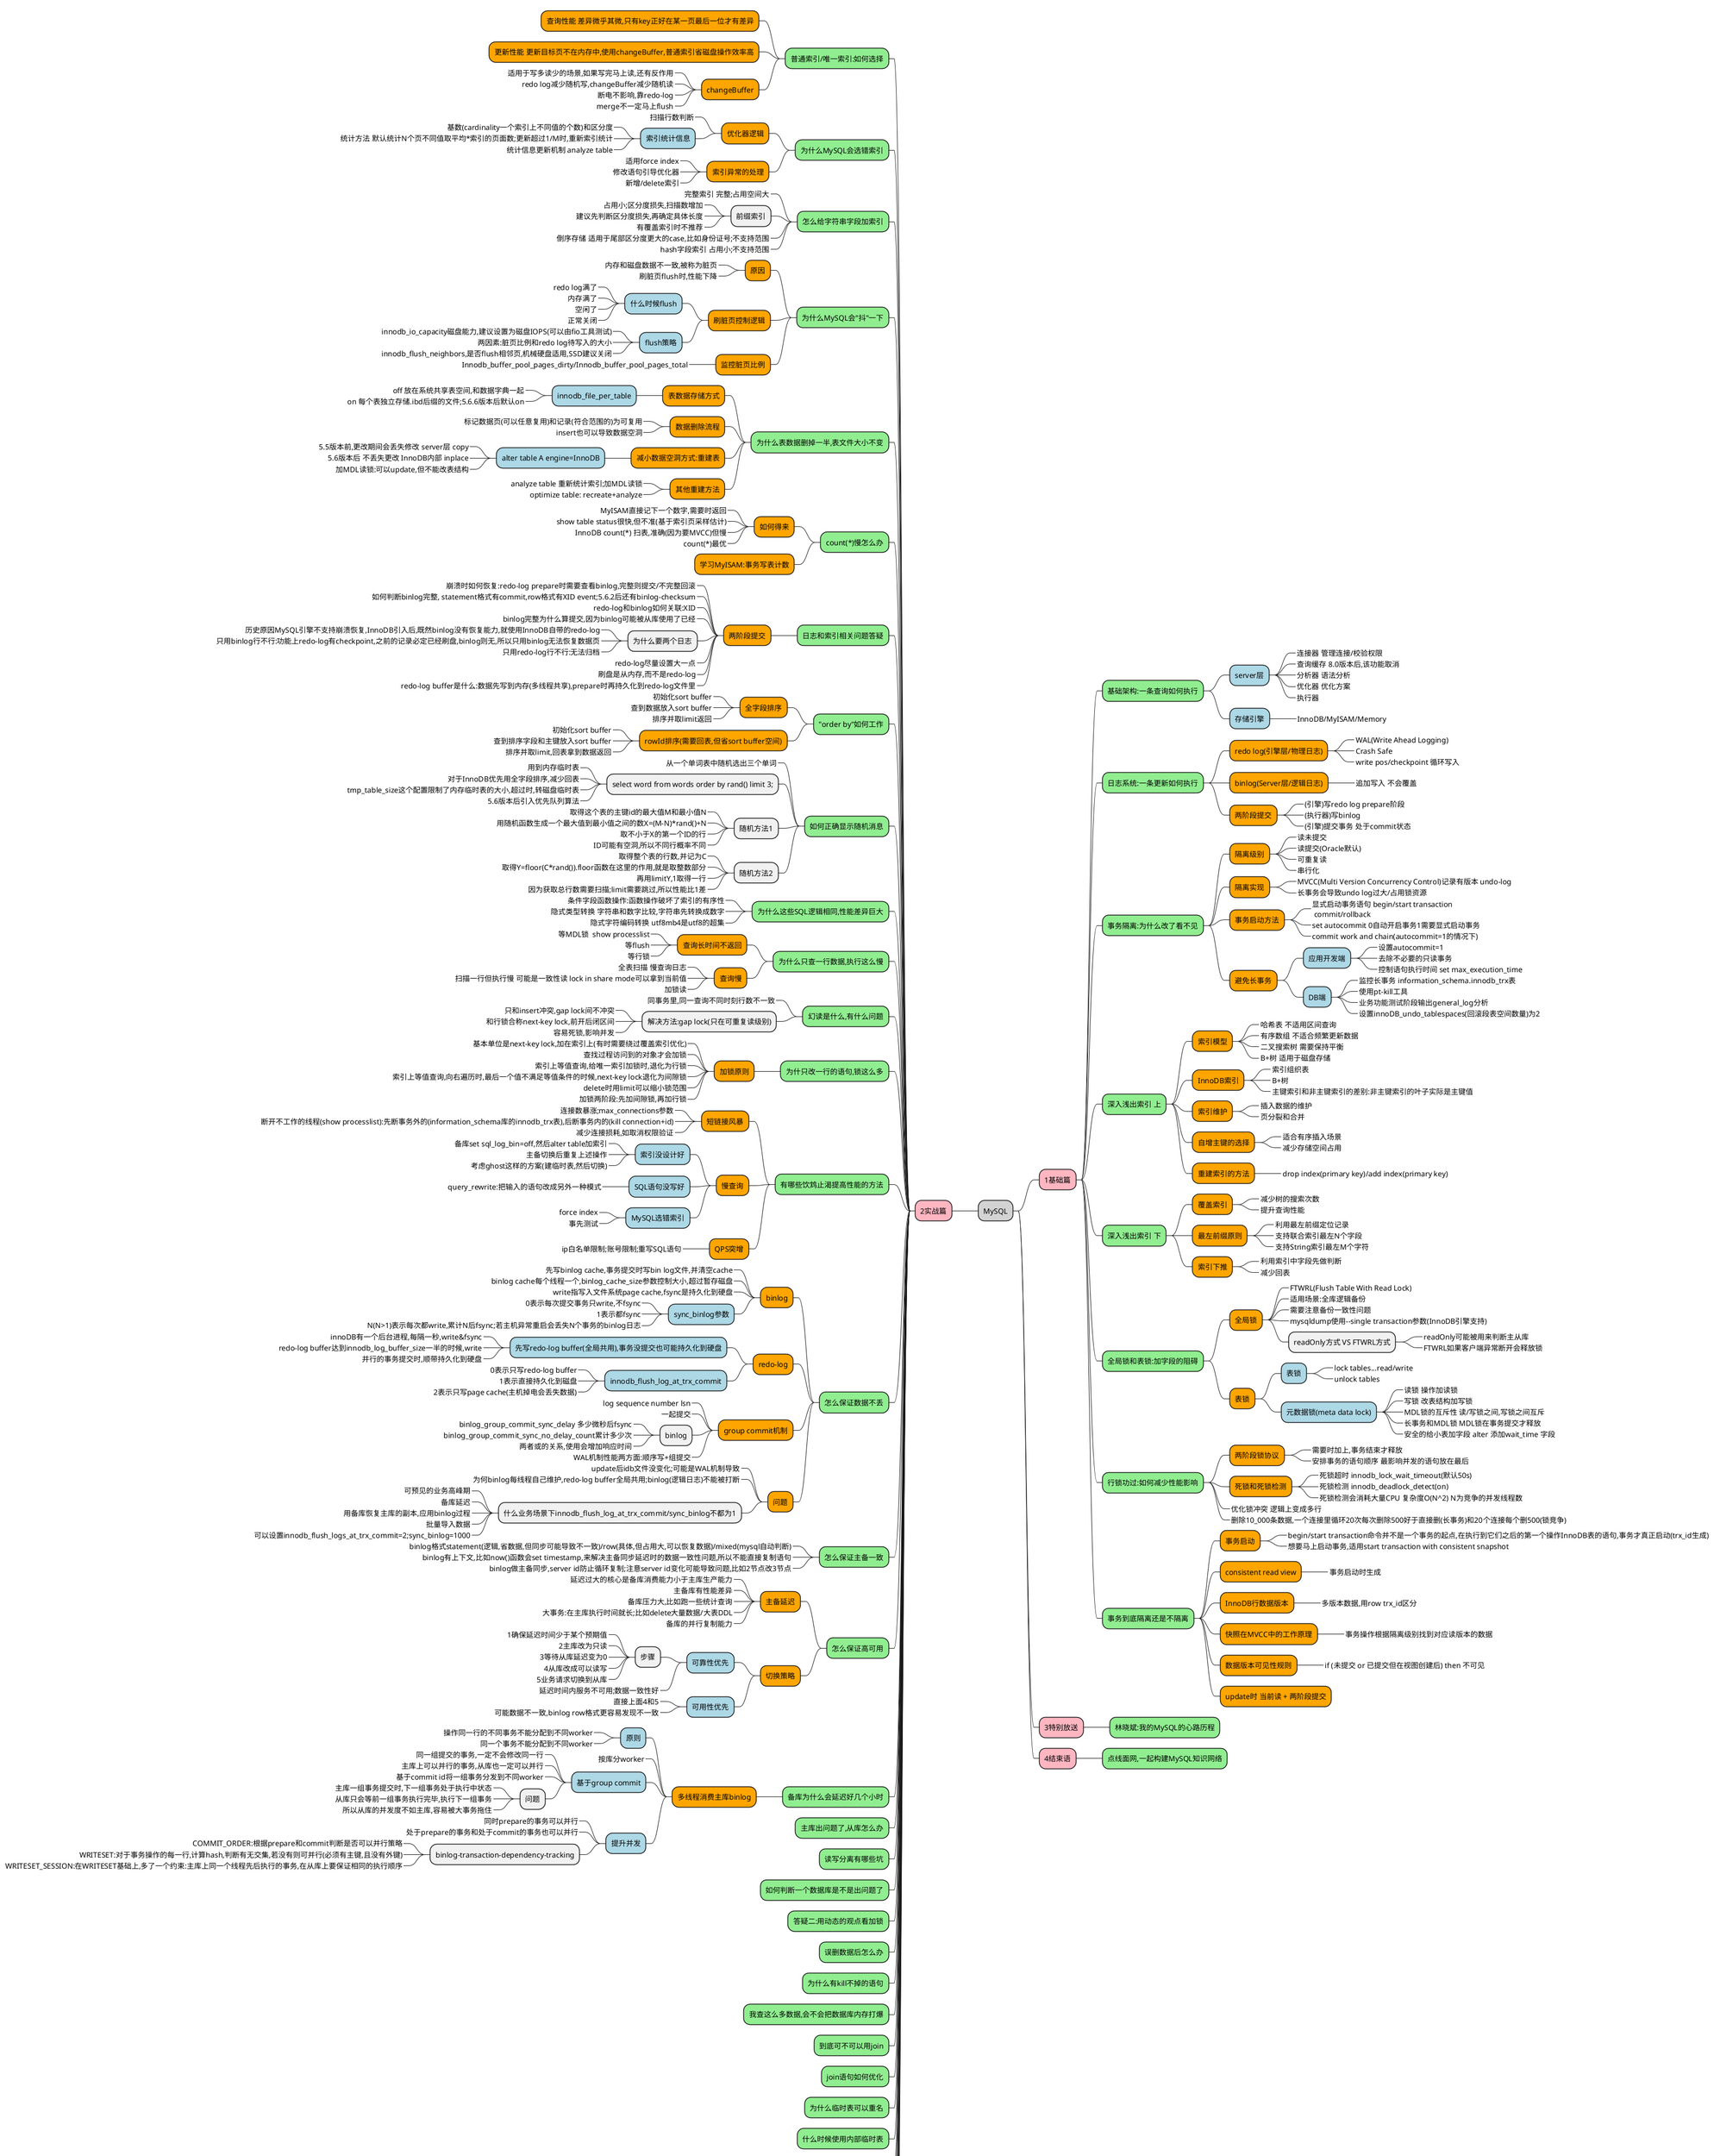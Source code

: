 @startmindmap
*[#lightgrey] MySQL
    *[#lightpink] 1基础篇
        *[#lightgreen] 基础架构:一条查询如何执行
            *[#lightblue] server层
                *_ 连接器 管理连接/校验权限
                *_ 查询缓存 8.0版本后,该功能取消
                *_ 分析器 语法分析
                *_ 优化器 优化方案
                *_ 执行器
            *[#lightblue] 存储引擎
                *_ InnoDB/MyISAM/Memory
        *[#lightgreen] 日志系统:一条更新如何执行
            *[#orange] redo log(引擎层/物理日志)
                *_ WAL(Write Ahead Logging)
                *_ Crash Safe
                *_ write pos/checkpoint 循环写入
            *[#orange] binlog(Server层/逻辑日志)
                *_ 追加写入 不会覆盖
            *[#orange] 两阶段提交
                *_ (引擎)写redo log prepare阶段
                *_ (执行器)写binlog
                *_ (引擎)提交事务 处于commit状态
        *[#lightgreen] 事务隔离:为什么改了看不见
            *[#orange] 隔离级别
                *_ 读未提交
                *_ 读提交(Oracle默认)
                *_ 可重复读
                *_ 串行化
            *[#orange] 隔离实现
                *_ MVCC(Multi Version Concurrency Control)记录有版本 undo-log
                *_ 长事务会导致undo log过大/占用锁资源
            *[#orange] 事务启动方法
                *_ 显式启动事务语句 begin/start transaction\n commit/rollback
                *_ set autocommit 0自动开启事务1需要显式启动事务
                *_ commit work and chain(autocommit=1的情况下)
            *[#orange] 避免长事务
                *[#lightblue] 应用开发端
                    *_ 设置autocommit=1
                    *_ 去除不必要的只读事务
                    *_ 控制语句执行时间 set max_execution_time
                *[#lightblue] DB端
                    *_ 监控长事务 information_schema.innodb_trx表
                    *_ 使用pt-kill工具
                    *_ 业务功能测试阶段输出general_log分析
                    *_ 设置innoDB_undo_tablespaces(回滚段表空间数量)为2
        *[#lightgreen] 深入浅出索引 上
            *[#orange] 索引模型
                *_ 哈希表 不适用区间查询
                *_ 有序数组 不适合频繁更新数据
                *_ 二叉搜索树 需要保持平衡
                *_ B+树 适用于磁盘存储
            *[#orange] InnoDB索引
                *_ 索引组织表
                *_ B+树
                *_ 主键索引和非主键索引的差别:非主键索引的叶子实际是主键值
            *[#orange] 索引维护
                *_ 插入数据的维护
                *_ 页分裂和合并
            *[#orange] 自增主键的选择
                *_ 适合有序插入场景
                *_ 减少存储空间占用
            *[#orange] 重建索引的方法
                *_ drop index(primary key)/add index(primary key)
        *[#lightgreen] 深入浅出索引 下
            *[#orange] 覆盖索引
                *_ 减少树的搜索次数
                *_ 提升查询性能
            *[#orange] 最左前缀原则
                *_ 利用最左前缀定位记录
                *_ 支持联合索引最左N个字段
                *_ 支持String索引最左M个字符
            *[#orange] 索引下推
                *_ 利用索引中字段先做判断
                *_ 减少回表
        *[#lightgreen] 全局锁和表锁:加字段的阻碍
            *[#orange] 全局锁
                *_ FTWRL(Flush Table With Read Lock)
                *_ 适用场景:全库逻辑备份
                *_ 需要注意备份一致性问题
                *_ mysqldump使用--single transaction参数(InnoDB引擎支持)
                * readOnly方式 VS FTWRL方式
                    *_ readOnly可能被用来判断主从库
                    *_ FTWRL如果客户端异常断开会释放锁
            *[#orange] 表锁
                *[#lightblue] 表锁
                    *_ lock tables...read/write
                    *_ unlock tables
                *[#lightblue] 元数据锁(meta data lock)
                    *_ 读锁 操作加读锁
                    *_ 写锁 改表结构加写锁
                    *_ MDL锁的互斥性 读/写锁之间,写锁之间互斥
                    *_ 长事务和MDL锁 MDL锁在事务提交才释放
                    *_ 安全的给小表加字段 alter 添加wait_time 字段
        *[#lightgreen] 行锁功过:如何减少性能影响
            *[#orange] 两阶段锁协议
                *_ 需要时加上,事务结束才释放
                *_ 安排事务的语句顺序 最影响并发的语句放在最后
            *[#orange] 死锁和死锁检测
                *_ 死锁超时 innodb_lock_wait_timeout(默认50s)
                *_ 死锁检测 innodb_deadlock_detect(on)
                *_ 死锁检测会消耗大量CPU 复杂度O(N^2) N为竞争的并发线程数
            *_ 优化锁冲突 逻辑上变成多行
            *_ 删除10_000条数据,一个连接里循环20次每次删除500好于直接删(长事务)和20个连接每个删500(锁竞争)
        *[#lightgreen] 事务到底隔离还是不隔离
            *[#orange] 事务启动
                *_ begin/start transaction命令并不是一个事务的起点,在执行到它们之后的第一个操作InnoDB表的语句,事务才真正启动(trx_id生成)
                *_ 想要马上启动事务,适用start transaction with consistent snapshot
            *[#orange] consistent read view
                *_ 事务启动时生成
            *[#orange] InnoDB行数据版本
                *_ 多版本数据,用row trx_id区分
            *[#orange] 快照在MVCC中的工作原理
                *_ 事务操作根据隔离级别找到对应读版本的数据
            *[#orange] 数据版本可见性规则
                *_ if (未提交 or 已提交但在视图创建后) then 不可见
            *[#orange] update时 当前读 + 两阶段提交
    *[#lightpink] 3特别放送
        *[#lightgreen] 林晓斌:我的MySQL的心路历程
    *[#lightpink] 4结束语
        *[#lightgreen] 点线面网,一起构建MySQL知识网络
left side
    *[#lightpink] 2实战篇
        *[#lightgreen] 普通索引/唯一索引:如何选择
            *[#orange] 查询性能 差异微乎其微,只有key正好在某一页最后一位才有差异
            *[#orange] 更新性能 更新目标页不在内存中,使用changeBuffer,普通索引省磁盘操作效率高
            *[#orange] changeBuffer
                *_ 适用于写多读少的场景,如果写完马上读,还有反作用
                *_ redo log减少随机写,changeBuffer减少随机读
                *_ 断电不影响,靠redo-log
                *_ merge不一定马上flush
        *[#lightgreen] 为什么MySQL会选错索引
            *[#orange] 优化器逻辑
                *_ 扫描行数判断
                *[#lightblue] 索引统计信息
                    *_ 基数(cardinality一个索引上不同值的个数)和区分度
                    *_ 统计方法 默认统计N个页不同值取平均*索引的页面数;更新超过1/M时,重新索引统计
                    *_ 统计信息更新机制 analyze table
            *[#orange] 索引异常的处理
                *_ 适用force index
                *_ 修改语句引导优化器
                *_ 新增/delete索引
        *[#lightgreen] 怎么给字符串字段加索引
            *_ 完整索引 完整;占用空间大
            * 前缀索引
                *_ 占用小;区分度损失,扫描数增加
                *_ 建议先判断区分度损失,再确定具体长度
                *_ 有覆盖索引时不推荐
            *_ 倒序存储 适用于尾部区分度更大的case,比如身份证号;不支持范围
            *_ hash字段索引 占用小;不支持范围
        *[#lightgreen] 为什么MySQL会"抖"一下
            *[#orange] 原因
                *_ 内存和磁盘数据不一致,被称为脏页
                *_ 刷脏页flush时,性能下降
            *[#orange] 刷脏页控制逻辑
                *[#lightblue] 什么时候flush
                    *_ redo log满了
                    *_ 内存满了
                    *_ 空闲了
                    *_ 正常关闭
                *[#lightblue] flush策略
                    *_ innodb_io_capacity磁盘能力,建议设置为磁盘IOPS(可以由fio工具测试)
                    *_ 两因素:脏页比例和redo log待写入的大小
                    *_ innodb_flush_neighbors,是否flush相邻页,机械硬盘适用,SSD建议关闭
            *[#orange] 监控脏页比例
                *_ Innodb_buffer_pool_pages_dirty/Innodb_buffer_pool_pages_total
        *[#lightgreen] 为什么表数据删掉一半,表文件大小不变
            *[#orange] 表数据存储方式
                *[#lightblue] innodb_file_per_table
                    *_ off 放在系统共享表空间,和数据字典一起
                    *_ on 每个表独立存储.ibd后缀的文件;5.6.6版本后默认on
            *[#orange] 数据删除流程
                *_ 标记数据页(可以任意复用)和记录(符合范围的)为可复用
                *_ insert也可以导致数据空洞
            *[#orange] 减小数据空洞方式:重建表
                *[#lightblue] alter table A engine=InnoDB
                    *_ 5.5版本前,更改期间会丢失修改 server层 copy
                    *_ 5.6版本后 不丢失更改 InnoDB内部 inplace
                    *_ 加MDL读锁:可以update,但不能改表结构
            *[#orange] 其他重建方法
                *_ analyze table 重新统计索引;加MDL读锁
                *_ optimize table: recreate+analyze
        *[#lightgreen] count(*)慢怎么办
            *[#orange] 如何得来
                *_ MyISAM直接记下一个数字,需要时返回
                *_ show table status很快,但不准(基于索引页采样估计)
                *_ InnoDB count(*) 扫表,准确(因为要MVCC)但慢
                *_ count(*)最优
            *[#orange] 学习MyISAM:事务写表计数
        *[#lightgreen] 日志和索引相关问题答疑
            *[#orange] 两阶段提交
                *_ 崩溃时如何恢复:redo-log prepare时需要查看binlog,完整则提交/不完整回滚
                *_ 如何判断binlog完整, statement格式有commit,row格式有XID event;5.6.2后还有binlog-checksum
                *_ redo-log和binlog如何关联:XID
                *_ binlog完整为什么算提交,因为binlog可能被从库使用了已经
                * 为什么要两个日志
                    *_ 历史原因MySQL引擎不支持崩溃恢复,InnoDB引入后,既然binlog没有恢复能力,就使用InnoDB自带的redo-log
                    *_ 只用binlog行不行:功能上redo-log有checkpoint,之前的记录必定已经刷盘,binlog则无,所以只用binlog无法恢复数据页
                    *_ 只用redo-log行不行:无法归档
                *_ redo-log尽量设置大一点
                *_ 刷盘是从内存,而不是redo-log
                *_ redo-log buffer是什么:数据先写到内存(多线程共享),prepare时再持久化到redo-log文件里
        *[#lightgreen] "order by"如何工作
            *[#orange] 全字段排序
                *_ 初始化sort buffer
                *_ 查到数据放入sort buffer
                *_ 排序并取limit返回
            *[#orange] rowId排序(需要回表,但省sort buffer空间)
                *_ 初始化sort buffer
                *_ 查到排序字段和主键放入sort buffer
                *_ 排序并取limit,回表拿到数据返回
        *[#lightgreen] 如何正确显示随机消息
            *_ 从一个单词表中随机选出三个单词
            * select word from words order by rand() limit 3;
                *_ 用到内存临时表
                *_ 对于InnoDB优先用全字段排序,减少回表
                *_ tmp_table_size这个配置限制了内存临时表的大小,超过时,转磁盘临时表
                *_ 5.6版本后引入优先队列算法
            * 随机方法1
                *_ 取得这个表的主键id的最大值M和最小值N
                *_ 用随机函数生成一个最大值到最小值之间的数X=(M-N)*rand()+N
                *_ 取不小于X的第一个ID的行
                *_ ID可能有空洞,所以不同行概率不同
            * 随机方法2
                *_ 取得整个表的行数,并记为C
                *_ 取得Y=floor(C*rand()).floor函数在这里的作用,就是取整数部分
                *_ 再用limitY,1取得一行
                *_ 因为获取总行数需要扫描;limit需要跳过,所以性能比1差
        *[#lightgreen] 为什么这些SQL逻辑相同,性能差异巨大
            *_ 条件字段函数操作:函数操作破坏了索引的有序性
            *_ 隐式类型转换 字符串和数字比较,字符串先转换成数字
            *_ 隐式字符编码转换 utf8mb4是utf8的超集
        *[#lightgreen] 为什么只查一行数据,执行这么慢
            *[#orange] 查询长时间不返回
                *_ 等MDL锁  show processlist
                *_ 等flush
                *_ 等行锁
            *[#orange] 查询慢
                *_ 全表扫描 慢查询日志
                *_ 扫描一行但执行慢 可能是一致性读 lock in share mode可以拿到当前值
                *_ 加锁读
        *[#lightgreen] 幻读是什么,有什么问题
            *_ 同事务里,同一查询不同时刻行数不一致
            * 解决方法:gap lock(只在可重复读级别)
                *_ 只和insert冲突,gap lock间不冲突
                *_ 和行锁合称next-key lock,前开后闭区间
                *_ 容易死锁,影响并发
        *[#lightgreen] 为什只改一行的语句,锁这么多
            *[#orange] 加锁原则
                *_ 基本单位是next-key lock,加在索引上(有时需要绕过覆盖索引优化)
                *_ 查找过程访问到的对象才会加锁
                *_ 索引上等值查询,给唯一索引加锁时,退化为行锁
                *_ 索引上等值查询,向右遍历时,最后一个值不满足等值条件的时候,next-key lock退化为间隙锁
                *_ delete时用limit可以缩小锁范围
                *_ 加锁两阶段:先加间隙锁,再加行锁
        *[#lightgreen] 有哪些饮鸩止渴提高性能的方法
            *[#orange] 短链接风暴
                *_ 连接数暴涨;max_connections参数
                *_ 断开不工作的线程(show processlist):先断事务外的(information_schema库的innodb_trx表),后断事务内的(kill connection+id)
                *_ 减少连接损耗,如取消权限验证
            *[#orange] 慢查询
                *[#lightblue] 索引没设计好
                    *_ 备库set sql_log_bin=off,然后alter table加索引
                    *_ 主备切换后重复上述操作
                    *_ 考虑ghost这样的方案(建临时表,然后切换)
                *[#lightblue] SQL语句没写好
                    *_ query_rewrite:把输入的语句改成另外一种模式
                *[#lightblue] MySQL选错索引
                    *_ force index
                    *_ 事先测试
            *[#orange] QPS突增
                *_ ip白名单限制;账号限制;重写SQL语句
        *[#lightgreen] 怎么保证数据不丢
            *[#orange] binlog
                *_ 先写binlog cache,事务提交时写bin log文件,并清空cache
                *_ binlog cache每个线程一个,binlog_cache_size参数控制大小,超过暂存磁盘
                *_ write指写入文件系统page cache,fsync是持久化到硬盘
                *[#lightblue] sync_binlog参数
                    *_ 0表示每次提交事务只write,不fsync
                    *_ 1表示都fsync
                    *_ N(N>1)表示每次都write,累计N后fsync;若主机异常重启会丢失N个事务的binlog日志
            *[#orange] redo-log
                *[#lightblue] 先写redo-log buffer(全局共用),事务没提交也可能持久化到硬盘
                    *_ innoDB有一个后台进程,每隔一秒,write&fsync
                    *_ redo-log buffer达到innodb_log_buffer_size一半的时候,write
                    *_ 并行的事务提交时,顺带持久化到硬盘
                *[#lightblue] innodb_flush_log_at_trx_commit
                    *_ 0表示只写redo-log buffer
                    *_ 1表示直接持久化到磁盘
                    *_ 2表示只写page cache(主机掉电会丢失数据)
            *[#orange] group commit机制
                *_ log sequence number lsn
                *_ 一起提交
                * binlog
                    *_ binlog_group_commit_sync_delay 多少微秒后fsync
                    *_ binlog_group_commit_sync_no_delay_count累计多少次
                    *_ 两者或的关系,使用会增加响应时间
                *_ WAL机制性能两方面:顺序写+组提交
            *[#orange] 问题
                *_ update后idb文件没变化;可能是WAL机制导致
                *_ 为何binlog每线程自己维护,redo-log buffer全局共用;binlog(逻辑日志)不能被打断
                * 什么业务场景下innodb_flush_log_at_trx_commit/sync_binlog不都为1
                    *_ 可预见的业务高峰期
                    *_ 备库延迟
                    *_ 用备库恢复主库的副本,应用binlog过程
                    *_ 批量导入数据
                    *_ 可以设置innodb_flush_logs_at_trx_commit=2;sync_binlog=1000
        *[#lightgreen] 怎么保证主备一致
            *_ binlog格式statement(逻辑,省数据,但同步可能导致不一致)/row(具体,但占用大,可以恢复数据)/mixed(mysql自动判断)
            *_ binlog有上下文,比如now()函数会set timestamp,来解决主备同步延迟时的数据一致性问题,所以不能直接复制语句
            *_ binlog做主备同步,server id防止循环复制;注意server id变化可能导致问题,比如2节点改3节点
        *[#lightgreen] 怎么保证高可用
            *[#orange] 主备延迟
                *_ 延迟过大的核心是备库消费能力小于主库生产能力
                *_ 主备库有性能差异
                *_ 备库压力大,比如跑一些统计查询
                *_ 大事务:在主库执行时间就长;比如delete大量数据/大表DDL
                *_ 备库的并行复制能力
            *[#orange] 切换策略
                *[#lightblue] 可靠性优先
                    * 步骤
                        *_ 1确保延迟时间少于某个预期值
                        *_ 2主库改为只读
                        *_ 3等待从库延迟变为0
                        *_ 4从库改成可以读写
                        *_ 5业务请求切换到从库
                    *_ 延迟时间内服务不可用;数据一致性好
                *[#lightblue] 可用性优先
                    *_ 直接上面4和5
                    *_ 可能数据不一致,binlog row格式更容易发现不一致
        *[#lightgreen] 备库为什么会延迟好几个小时
            *[#orange] 多线程消费主库binlog
                *[#lightblue] 原则
                    *_ 操作同一行的不同事务不能分配到不同worker
                    *_ 同一个事务不能分配到不同worker
                *_ 按库分worker
                *[#lightblue] 基于group commit
                    *_ 同一组提交的事务,一定不会修改同一行
                    *_ 主库上可以并行的事务,从库也一定可以并行
                    *_ 基于commit id将一组事务分发到不同worker
                    * 问题
                        *_ 主库一组事务提交时,下一组事务处于执行中状态
                        *_ 从库只会等前一组事务执行完毕,执行下一组事务
                        *_ 所以从库的并发度不如主库,容易被大事务拖住
                *[#lightblue] 提升并发
                    *_ 同时prepare的事务可以并行
                    *_ 处于prepare的事务和处于commit的事务也可以并行
                    * binlog-transaction-dependency-tracking
                        *_ COMMIT_ORDER:根据prepare和commit判断是否可以并行策略
                        *_ WRITESET:对于事务操作的每一行,计算hash,判断有无交集,若没有则可并行(必须有主键,且没有外键)
                        *_ WRITESET_SESSION:在WRITESET基础上,多了一个约束:主库上同一个线程先后执行的事务,在从库上要保证相同的执行顺序
        *[#lightgreen] 主库出问题了,从库怎么办

        *[#lightgreen] 读写分离有哪些坑
        *[#lightgreen] 如何判断一个数据库是不是出问题了
        *[#lightgreen] 答疑二:用动态的观点看加锁
        *[#lightgreen] 误删数据后怎么办
        *[#lightgreen] 为什么有kill不掉的语句
        *[#lightgreen] 我查这么多数据,会不会把数据库内存打爆
        *[#lightgreen] 到底可不可以用join
        *[#lightgreen] join语句如何优化
        *[#lightgreen] 为什么临时表可以重名
        *[#lightgreen] 什么时候使用内部临时表
        *[#lightgreen] 都说innoDB好,那还要不要用Memory引擎
        *[#lightgreen] 自增主键为什么不是连续的
        *[#lightgreen] insert语句的锁为什么这么多
        *[#lightgreen] 如何最快复制一张表
        *[#lightgreen] grant之后要跟着flush privileges吗
        *[#lightgreen] 要不要使用分区表
            *_ 引擎层是N个表,server层是1个表
            *_ 分区表gap-lock是在引擎层单表上
            *_ 每当第一次访问分区表时,会依次打开所有分区
            *_ MDL锁会锁住所有的分区
        *[#lightgreen] 答疑三:说一说这些好问题
        *[#lightgreen] 自增id用完怎么办
@endmindmap
